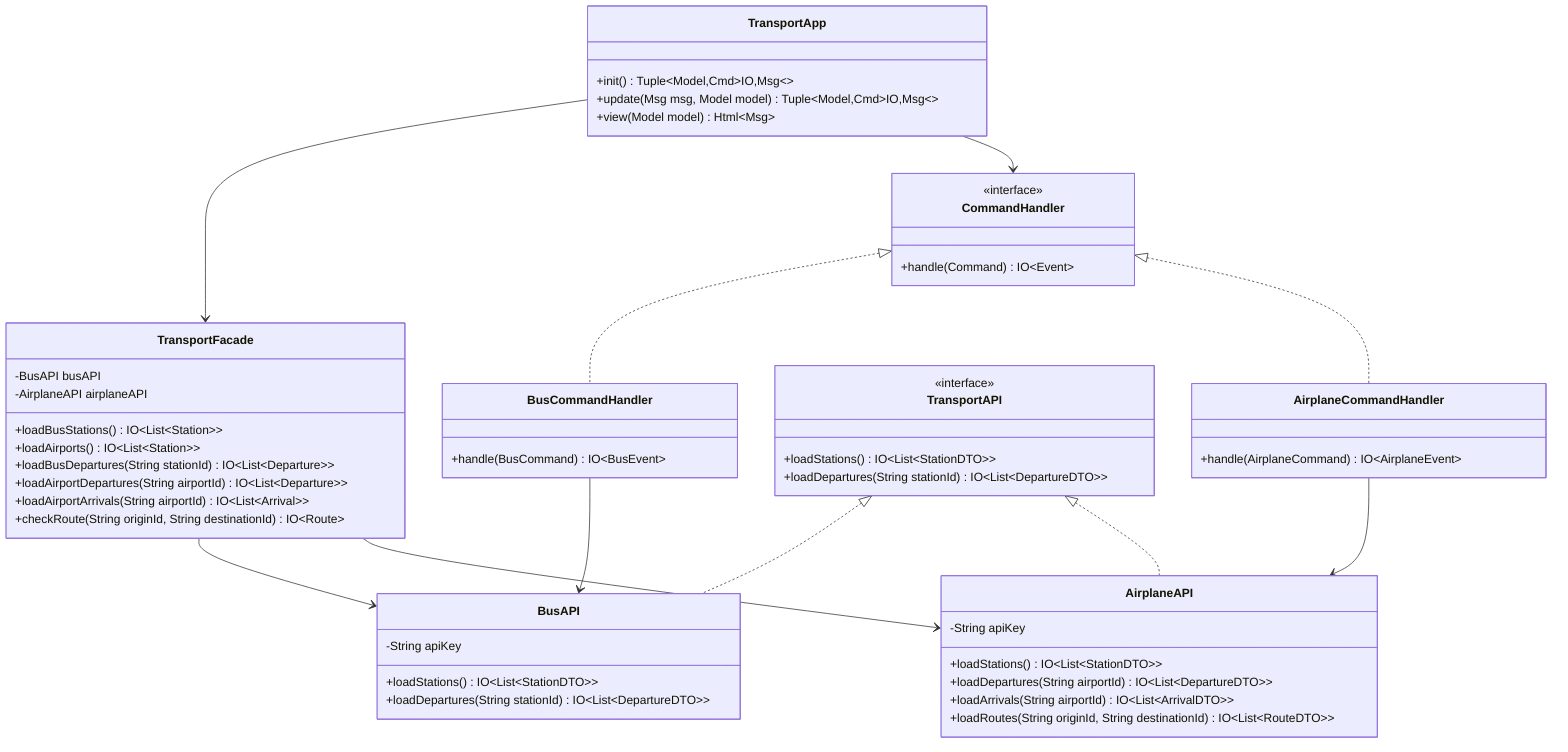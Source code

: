 classDiagram


    class CommandHandler {
        <<interface>>
        +handle(Command) IO~Event~
    }

    class BusCommandHandler {
        +handle(BusCommand) IO~BusEvent~
    }

    class AirplaneCommandHandler {
        +handle(AirplaneCommand) IO~AirplaneEvent~
    }

    class TransportAPI {
        <<interface>>
        +loadStations() IO~List~StationDTO~~
        +loadDepartures(String stationId) IO~List~DepartureDTO~~
    }

    class BusAPI {
        -String apiKey
        +loadStations() IO~List~StationDTO~~
        +loadDepartures(String stationId) IO~List~DepartureDTO~~
    }

    class AirplaneAPI {
        -String apiKey
        +loadStations() IO~List~StationDTO~~
        +loadDepartures(String airportId) IO~List~DepartureDTO~~
        +loadArrivals(String airportId) IO~List~ArrivalDTO~~
        +loadRoutes(String originId, String destinationId) IO~List~RouteDTO~~
    }

    class TransportFacade {
        -BusAPI busAPI
        -AirplaneAPI airplaneAPI
        +loadBusStations() IO~List~Station~~
        +loadAirports() IO~List~Station~~
        +loadBusDepartures(String stationId) IO~List~Departure~~
        +loadAirportDepartures(String airportId) IO~List~Departure~~
        +loadAirportArrivals(String airportId) IO~List~Arrival~~
        +checkRoute(String originId, String destinationId) IO~Route~
    }

    class TransportApp {
        +init() Tuple~Model,Cmd~IO,Msg~~
        +update(Msg msg, Model model) Tuple~Model,Cmd~IO,Msg~~
        +view(Model model) Html~Msg~
    }


    CommandHandler <|.. BusCommandHandler
    CommandHandler <|.. AirplaneCommandHandler

    TransportAPI <|.. BusAPI
    TransportAPI <|.. AirplaneAPI

    TransportFacade --> BusAPI
    TransportFacade --> AirplaneAPI

    BusCommandHandler --> BusAPI
    AirplaneCommandHandler --> AirplaneAPI

    TransportApp --> TransportFacade
    TransportApp --> CommandHandler